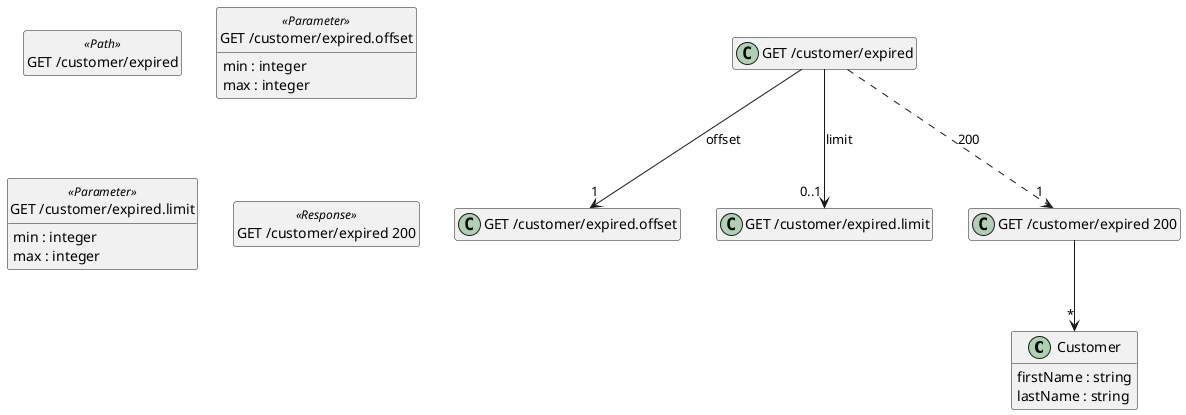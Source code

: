 @startuml
hide <<Path>> circle
hide <<Response>> circle
hide <<Parameter>> circle
hide empty methods
hide empty fields
set namespaceSeparator none

class "Customer" as Customer {
  {field} firstName : string
  {field} lastName : string
}

class "GET /customer/expired" as GET_/customer/expired <<Path>> {
}

class "GET /customer/expired.offset" as GET_/customer/expired.offset <<Parameter>> {
  {field} min : integer
  {field} max : integer
}

class "GET /customer/expired.limit" as GET_/customer/expired.limit <<Parameter>> {
  {field} min : integer
  {field} max : integer
}

class "GET /customer/expired 200" as GET_/customer/expired_200 <<Response>> {
}

"GET /customer/expired" --> "1" "GET /customer/expired.offset"  :  "offset"

"GET /customer/expired" --> "0..1" "GET /customer/expired.limit"  :  "limit"

"GET /customer/expired 200" --> "*" "Customer"

"GET /customer/expired" ..> "1" "GET /customer/expired 200"  :  "200"

@enduml